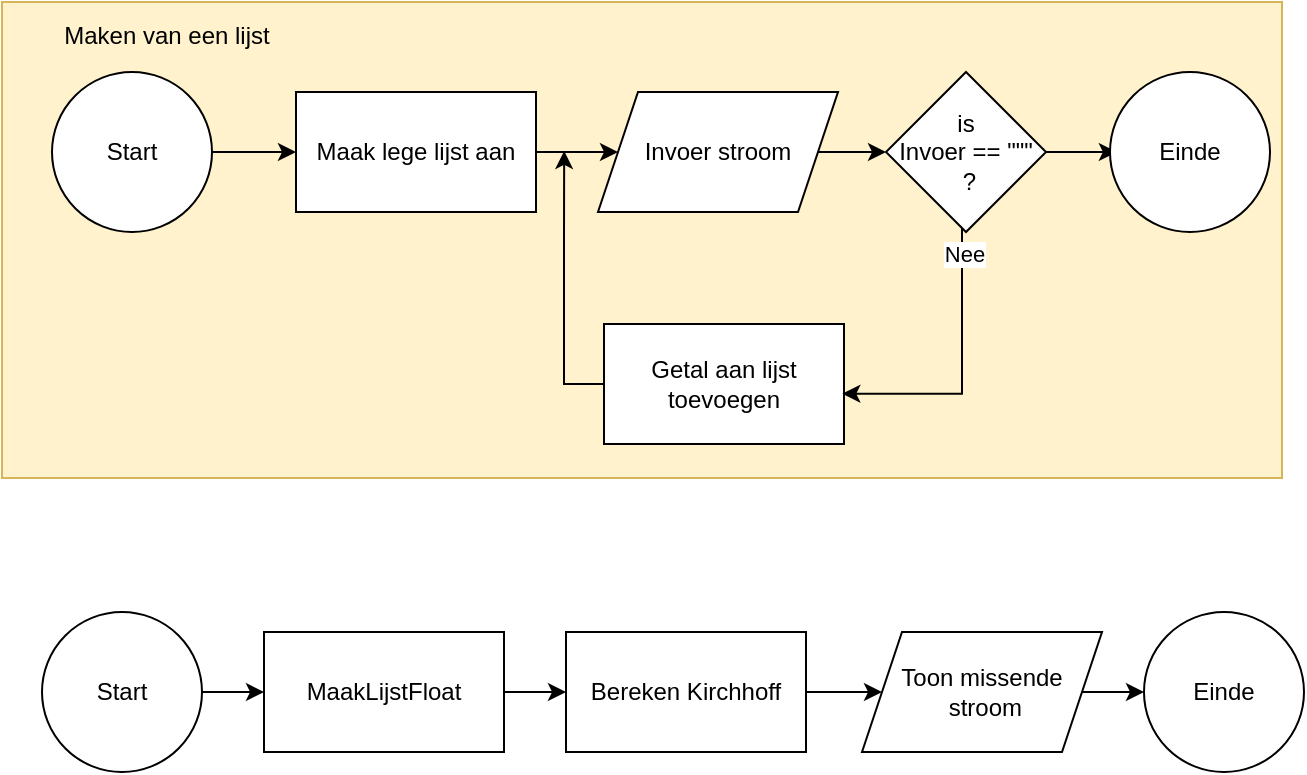 <mxfile version="18.0.1" type="device"><diagram id="T_2uOhDEJWca3W7NCocS" name="Pagina-1"><mxGraphModel dx="1278" dy="649" grid="0" gridSize="10" guides="1" tooltips="1" connect="1" arrows="1" fold="1" page="1" pageScale="1" pageWidth="827" pageHeight="1169" math="0" shadow="0"><root><mxCell id="0"/><mxCell id="1" parent="0"/><mxCell id="_wRNdk-DfjNcCgrd_pLJ-17" value="" style="rounded=0;whiteSpace=wrap;html=1;fillColor=#fff2cc;strokeColor=#d6b656;" parent="1" vertex="1"><mxGeometry x="53" y="53" width="640" height="238" as="geometry"/></mxCell><mxCell id="_wRNdk-DfjNcCgrd_pLJ-3" value="" style="edgeStyle=orthogonalEdgeStyle;rounded=0;orthogonalLoop=1;jettySize=auto;html=1;" parent="1" source="_wRNdk-DfjNcCgrd_pLJ-1" target="_wRNdk-DfjNcCgrd_pLJ-2" edge="1"><mxGeometry relative="1" as="geometry"/></mxCell><mxCell id="_wRNdk-DfjNcCgrd_pLJ-1" value="Start" style="ellipse;whiteSpace=wrap;html=1;aspect=fixed;" parent="1" vertex="1"><mxGeometry x="78" y="88" width="80" height="80" as="geometry"/></mxCell><mxCell id="_wRNdk-DfjNcCgrd_pLJ-5" value="" style="edgeStyle=orthogonalEdgeStyle;rounded=0;orthogonalLoop=1;jettySize=auto;html=1;" parent="1" source="_wRNdk-DfjNcCgrd_pLJ-2" target="_wRNdk-DfjNcCgrd_pLJ-4" edge="1"><mxGeometry relative="1" as="geometry"/></mxCell><mxCell id="_wRNdk-DfjNcCgrd_pLJ-2" value="Maak lege lijst aan" style="rounded=0;whiteSpace=wrap;html=1;" parent="1" vertex="1"><mxGeometry x="200" y="98" width="120" height="60" as="geometry"/></mxCell><mxCell id="_wRNdk-DfjNcCgrd_pLJ-9" value="" style="edgeStyle=orthogonalEdgeStyle;rounded=0;orthogonalLoop=1;jettySize=auto;html=1;" parent="1" source="_wRNdk-DfjNcCgrd_pLJ-4" target="_wRNdk-DfjNcCgrd_pLJ-8" edge="1"><mxGeometry relative="1" as="geometry"/></mxCell><mxCell id="_wRNdk-DfjNcCgrd_pLJ-4" value="Invoer stroom" style="shape=parallelogram;perimeter=parallelogramPerimeter;whiteSpace=wrap;html=1;fixedSize=1;" parent="1" vertex="1"><mxGeometry x="351" y="98" width="120" height="60" as="geometry"/></mxCell><mxCell id="_wRNdk-DfjNcCgrd_pLJ-14" style="edgeStyle=orthogonalEdgeStyle;rounded=0;orthogonalLoop=1;jettySize=auto;html=1;" parent="1" source="_wRNdk-DfjNcCgrd_pLJ-6" edge="1"><mxGeometry relative="1" as="geometry"><mxPoint x="334.087" y="127.478" as="targetPoint"/></mxGeometry></mxCell><mxCell id="_wRNdk-DfjNcCgrd_pLJ-6" value="Getal aan lijst toevoegen" style="rounded=0;whiteSpace=wrap;html=1;" parent="1" vertex="1"><mxGeometry x="354" y="214" width="120" height="60" as="geometry"/></mxCell><mxCell id="_wRNdk-DfjNcCgrd_pLJ-12" style="edgeStyle=orthogonalEdgeStyle;rounded=0;orthogonalLoop=1;jettySize=auto;html=1;entryX=0.993;entryY=0.581;entryDx=0;entryDy=0;entryPerimeter=0;" parent="1" source="_wRNdk-DfjNcCgrd_pLJ-8" target="_wRNdk-DfjNcCgrd_pLJ-6" edge="1"><mxGeometry relative="1" as="geometry"><Array as="points"><mxPoint x="533" y="249"/></Array></mxGeometry></mxCell><mxCell id="_wRNdk-DfjNcCgrd_pLJ-13" value="Nee" style="edgeLabel;html=1;align=center;verticalAlign=middle;resizable=0;points=[];" parent="_wRNdk-DfjNcCgrd_pLJ-12" vertex="1" connectable="0"><mxGeometry x="-0.825" y="1" relative="1" as="geometry"><mxPoint as="offset"/></mxGeometry></mxCell><mxCell id="_wRNdk-DfjNcCgrd_pLJ-15" style="edgeStyle=orthogonalEdgeStyle;rounded=0;orthogonalLoop=1;jettySize=auto;html=1;" parent="1" source="_wRNdk-DfjNcCgrd_pLJ-8" edge="1"><mxGeometry relative="1" as="geometry"><mxPoint x="610.435" y="128" as="targetPoint"/></mxGeometry></mxCell><mxCell id="_wRNdk-DfjNcCgrd_pLJ-8" value="is&lt;br&gt;Invoer == &quot;&quot;&quot;&lt;br&gt;&amp;nbsp;?" style="rhombus;whiteSpace=wrap;html=1;" parent="1" vertex="1"><mxGeometry x="495" y="88" width="80" height="80" as="geometry"/></mxCell><mxCell id="_wRNdk-DfjNcCgrd_pLJ-16" value="Einde" style="ellipse;whiteSpace=wrap;html=1;aspect=fixed;" parent="1" vertex="1"><mxGeometry x="607" y="88" width="80" height="80" as="geometry"/></mxCell><mxCell id="_wRNdk-DfjNcCgrd_pLJ-18" value="Maken van een lijst" style="text;html=1;strokeColor=none;fillColor=none;align=center;verticalAlign=middle;whiteSpace=wrap;rounded=0;" parent="1" vertex="1"><mxGeometry x="60" y="55" width="151" height="30" as="geometry"/></mxCell><mxCell id="_wRNdk-DfjNcCgrd_pLJ-26" value="" style="edgeStyle=orthogonalEdgeStyle;rounded=0;orthogonalLoop=1;jettySize=auto;html=1;" parent="1" source="_wRNdk-DfjNcCgrd_pLJ-20" target="_wRNdk-DfjNcCgrd_pLJ-21" edge="1"><mxGeometry relative="1" as="geometry"/></mxCell><mxCell id="_wRNdk-DfjNcCgrd_pLJ-20" value="Start" style="ellipse;whiteSpace=wrap;html=1;aspect=fixed;" parent="1" vertex="1"><mxGeometry x="73" y="358" width="80" height="80" as="geometry"/></mxCell><mxCell id="_wRNdk-DfjNcCgrd_pLJ-27" value="" style="edgeStyle=orthogonalEdgeStyle;rounded=0;orthogonalLoop=1;jettySize=auto;html=1;" parent="1" source="_wRNdk-DfjNcCgrd_pLJ-21" target="_wRNdk-DfjNcCgrd_pLJ-22" edge="1"><mxGeometry relative="1" as="geometry"/></mxCell><mxCell id="_wRNdk-DfjNcCgrd_pLJ-21" value="MaakLijstFloat" style="rounded=0;whiteSpace=wrap;html=1;" parent="1" vertex="1"><mxGeometry x="184" y="368" width="120" height="60" as="geometry"/></mxCell><mxCell id="_wRNdk-DfjNcCgrd_pLJ-28" value="" style="edgeStyle=orthogonalEdgeStyle;rounded=0;orthogonalLoop=1;jettySize=auto;html=1;" parent="1" source="_wRNdk-DfjNcCgrd_pLJ-22" target="_wRNdk-DfjNcCgrd_pLJ-23" edge="1"><mxGeometry relative="1" as="geometry"/></mxCell><mxCell id="_wRNdk-DfjNcCgrd_pLJ-22" value="Bereken Kirchhoff" style="rounded=0;whiteSpace=wrap;html=1;" parent="1" vertex="1"><mxGeometry x="335" y="368" width="120" height="60" as="geometry"/></mxCell><mxCell id="_wRNdk-DfjNcCgrd_pLJ-29" value="" style="edgeStyle=orthogonalEdgeStyle;rounded=0;orthogonalLoop=1;jettySize=auto;html=1;" parent="1" source="_wRNdk-DfjNcCgrd_pLJ-23" target="_wRNdk-DfjNcCgrd_pLJ-24" edge="1"><mxGeometry relative="1" as="geometry"/></mxCell><mxCell id="_wRNdk-DfjNcCgrd_pLJ-23" value="Toon missende&lt;br&gt;&amp;nbsp;stroom" style="shape=parallelogram;perimeter=parallelogramPerimeter;whiteSpace=wrap;html=1;fixedSize=1;" parent="1" vertex="1"><mxGeometry x="483" y="368" width="120" height="60" as="geometry"/></mxCell><mxCell id="_wRNdk-DfjNcCgrd_pLJ-24" value="Einde" style="ellipse;whiteSpace=wrap;html=1;aspect=fixed;" parent="1" vertex="1"><mxGeometry x="624" y="358" width="80" height="80" as="geometry"/></mxCell></root></mxGraphModel></diagram></mxfile>